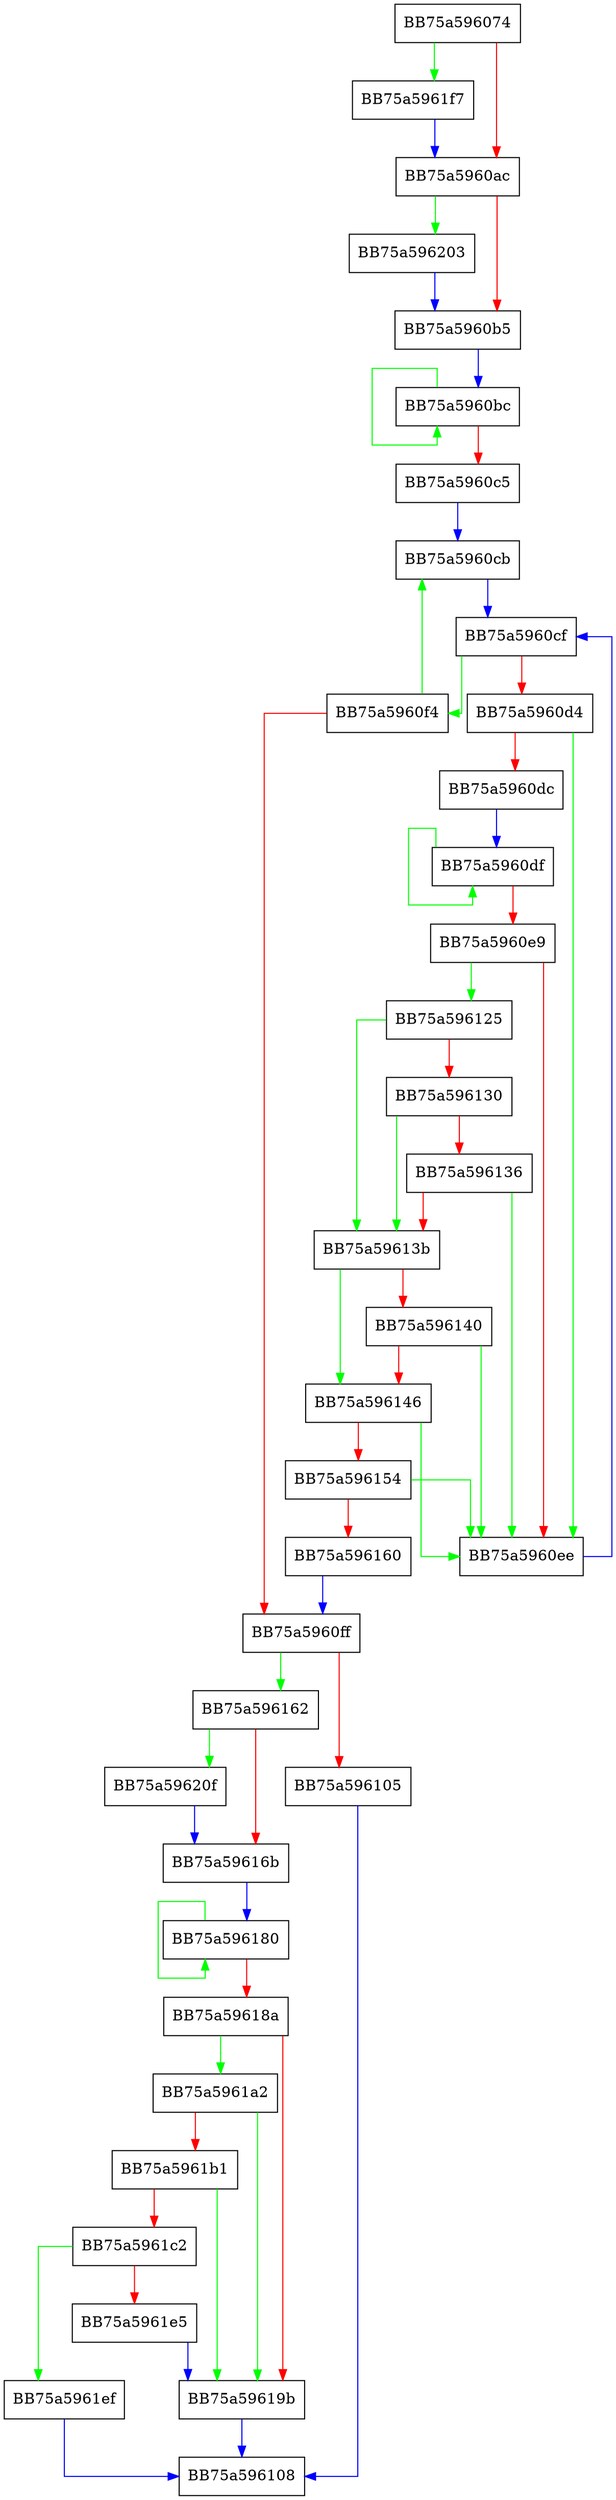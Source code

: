 digraph get_unexpanded_path {
  node [shape="box"];
  graph [splines=ortho];
  BB75a596074 -> BB75a5961f7 [color="green"];
  BB75a596074 -> BB75a5960ac [color="red"];
  BB75a5960ac -> BB75a596203 [color="green"];
  BB75a5960ac -> BB75a5960b5 [color="red"];
  BB75a5960b5 -> BB75a5960bc [color="blue"];
  BB75a5960bc -> BB75a5960bc [color="green"];
  BB75a5960bc -> BB75a5960c5 [color="red"];
  BB75a5960c5 -> BB75a5960cb [color="blue"];
  BB75a5960cb -> BB75a5960cf [color="blue"];
  BB75a5960cf -> BB75a5960f4 [color="green"];
  BB75a5960cf -> BB75a5960d4 [color="red"];
  BB75a5960d4 -> BB75a5960ee [color="green"];
  BB75a5960d4 -> BB75a5960dc [color="red"];
  BB75a5960dc -> BB75a5960df [color="blue"];
  BB75a5960df -> BB75a5960df [color="green"];
  BB75a5960df -> BB75a5960e9 [color="red"];
  BB75a5960e9 -> BB75a596125 [color="green"];
  BB75a5960e9 -> BB75a5960ee [color="red"];
  BB75a5960ee -> BB75a5960cf [color="blue"];
  BB75a5960f4 -> BB75a5960cb [color="green"];
  BB75a5960f4 -> BB75a5960ff [color="red"];
  BB75a5960ff -> BB75a596162 [color="green"];
  BB75a5960ff -> BB75a596105 [color="red"];
  BB75a596105 -> BB75a596108 [color="blue"];
  BB75a596125 -> BB75a59613b [color="green"];
  BB75a596125 -> BB75a596130 [color="red"];
  BB75a596130 -> BB75a59613b [color="green"];
  BB75a596130 -> BB75a596136 [color="red"];
  BB75a596136 -> BB75a5960ee [color="green"];
  BB75a596136 -> BB75a59613b [color="red"];
  BB75a59613b -> BB75a596146 [color="green"];
  BB75a59613b -> BB75a596140 [color="red"];
  BB75a596140 -> BB75a5960ee [color="green"];
  BB75a596140 -> BB75a596146 [color="red"];
  BB75a596146 -> BB75a5960ee [color="green"];
  BB75a596146 -> BB75a596154 [color="red"];
  BB75a596154 -> BB75a5960ee [color="green"];
  BB75a596154 -> BB75a596160 [color="red"];
  BB75a596160 -> BB75a5960ff [color="blue"];
  BB75a596162 -> BB75a59620f [color="green"];
  BB75a596162 -> BB75a59616b [color="red"];
  BB75a59616b -> BB75a596180 [color="blue"];
  BB75a596180 -> BB75a596180 [color="green"];
  BB75a596180 -> BB75a59618a [color="red"];
  BB75a59618a -> BB75a5961a2 [color="green"];
  BB75a59618a -> BB75a59619b [color="red"];
  BB75a59619b -> BB75a596108 [color="blue"];
  BB75a5961a2 -> BB75a59619b [color="green"];
  BB75a5961a2 -> BB75a5961b1 [color="red"];
  BB75a5961b1 -> BB75a59619b [color="green"];
  BB75a5961b1 -> BB75a5961c2 [color="red"];
  BB75a5961c2 -> BB75a5961ef [color="green"];
  BB75a5961c2 -> BB75a5961e5 [color="red"];
  BB75a5961e5 -> BB75a59619b [color="blue"];
  BB75a5961ef -> BB75a596108 [color="blue"];
  BB75a5961f7 -> BB75a5960ac [color="blue"];
  BB75a596203 -> BB75a5960b5 [color="blue"];
  BB75a59620f -> BB75a59616b [color="blue"];
}
